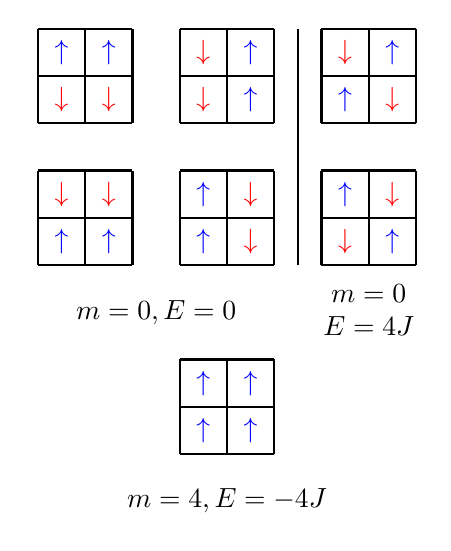 \newcommand{\drawarrow}[3]{
\ifnum#3=0
	\node at (#1-0.5, #2-0.5) {{\color{blue}$\uparrow$}};
\fi
\ifnum#3=1
\node at (#1-0.5, #2-0.5) {{\color{red}$\downarrow$}};
\fi

}
\begin{tikzpicture}[scale=0.6]
	% Draw the grid
	\newcommand\numX{0};
	\newcommand\numY{0};
	\draw[step=1,black,thick] (\numX,\numY) grid (\numX+2,\numY+2);
	\drawarrow{1+\numX}{1+\numY}{0};
	\drawarrow{2+\numX}{1+\numY}{0};
	\drawarrow{1+\numX}{2+\numY}{1};
	\drawarrow{2+\numX}{2+\numY}{1};
	
	\renewcommand\numX{3};
	\renewcommand\numY{0};
	\draw[step=1,black,thick] (\numX,\numY) grid (\numX+2,\numY+2);
	\drawarrow{1+\numX}{1+\numY}{0};
	\drawarrow{2+\numX}{1+\numY}{1};
	\drawarrow{1+\numX}{2+\numY}{0};
	\drawarrow{2+\numX}{2+\numY}{1};
	
	\renewcommand\numX{0};
	\renewcommand\numY{3};
	\draw[step=1,black,thick] (\numX,\numY) grid (\numX+2,\numY+2);
	\drawarrow{1+\numX}{1+\numY}{1};
	\drawarrow{2+\numX}{1+\numY}{1};
	\drawarrow{1+\numX}{2+\numY}{0};
	\drawarrow{2+\numX}{2+\numY}{0};
	
	\renewcommand\numX{3};
	\renewcommand\numY{3};
	\draw[step=1,black,thick] (\numX,\numY) grid (\numX+2,\numY+2);
	\drawarrow{1+\numX}{1+\numY}{1};
	\drawarrow{2+\numX}{1+\numY}{0};
	\drawarrow{1+\numX}{2+\numY}{1};
	\drawarrow{2+\numX}{2+\numY}{0};
	
	\node at (2.5,-1) {$m=0,E=0$};
	
	\renewcommand\numX{6};
	\renewcommand\numY{0};
	\draw[step=1,black,thick] (\numX,\numY) grid (\numX+2,\numY+2);
	\drawarrow{1+\numX}{1+\numY}{1};
	\drawarrow{2+\numX}{1+\numY}{0};
	\drawarrow{1+\numX}{2+\numY}{0};
	\drawarrow{2+\numX}{2+\numY}{1};
	
	\renewcommand\numX{6};
	\renewcommand\numY{3};
	\draw[step=1,black,thick] (\numX,\numY) grid (\numX+2,\numY+2);
	\drawarrow{1+\numX}{1+\numY}{0};
	\drawarrow{2+\numX}{1+\numY}{1};
	\drawarrow{1+\numX}{2+\numY}{1};
	\drawarrow{2+\numX}{2+\numY}{0};
	
	\node at (7,-1) {$\begin{matrix}
			m=0\\E=4J
		\end{matrix}$};
	
	\renewcommand\numX{3};
	\renewcommand\numY{-4};
	\draw[step=1,black,thick] (\numX,\numY) grid (\numX+2,\numY+2);
	\drawarrow{1+\numX}{1+\numY}{0};
	\drawarrow{2+\numX}{1+\numY}{0};
	\drawarrow{1+\numX}{2+\numY}{0};
	\drawarrow{2+\numX}{2+\numY}{0};
	
	\node at (4,-5) {$m=4,E=-4J$};
	
	\draw[step=1,black,thick] (5.5,0) -- (5.5,5);
\end{tikzpicture}